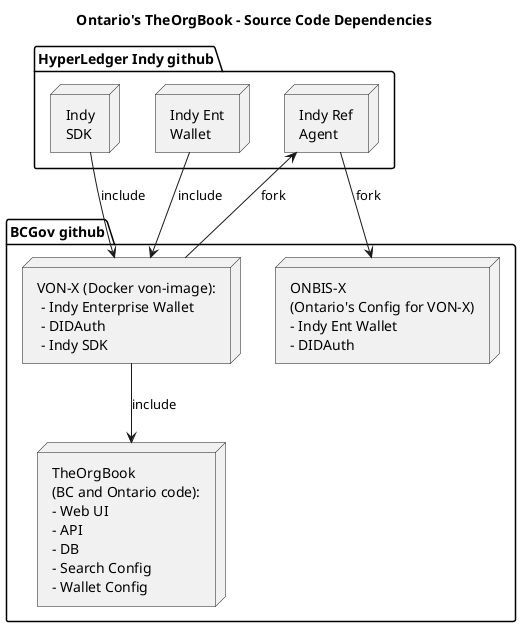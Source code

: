 @startuml

title **Ontario's TheOrgBook - Source Code Dependencies**

package "HyperLedger Indy github" {
    node "Indy\nSDK" as is
    node "Indy Ref\nAgent" as ia
    node "Indy Ent\nWallet" as iw
}

package "BCGov github" {
    node "VON-X (Docker von-image):\n - Indy Enterprise Wallet\n - DIDAuth\n - Indy SDK" as vn
    node "ONBIS-X\n(Ontario's Config for VON-X)\n- Indy Ent Wallet\n- DIDAuth" as onbisx
    node "TheOrgBook\n(BC and Ontario code):\n- Web UI\n- API\n- DB\n- Search Config\n- Wallet Config" as tob
}


' Repos feeding Ontario's repos
vn --> ia : fork
ia --> onbisx : fork
vn --> tob : include
is --> vn : include
iw --> vn: include
/' '/
@enduml
